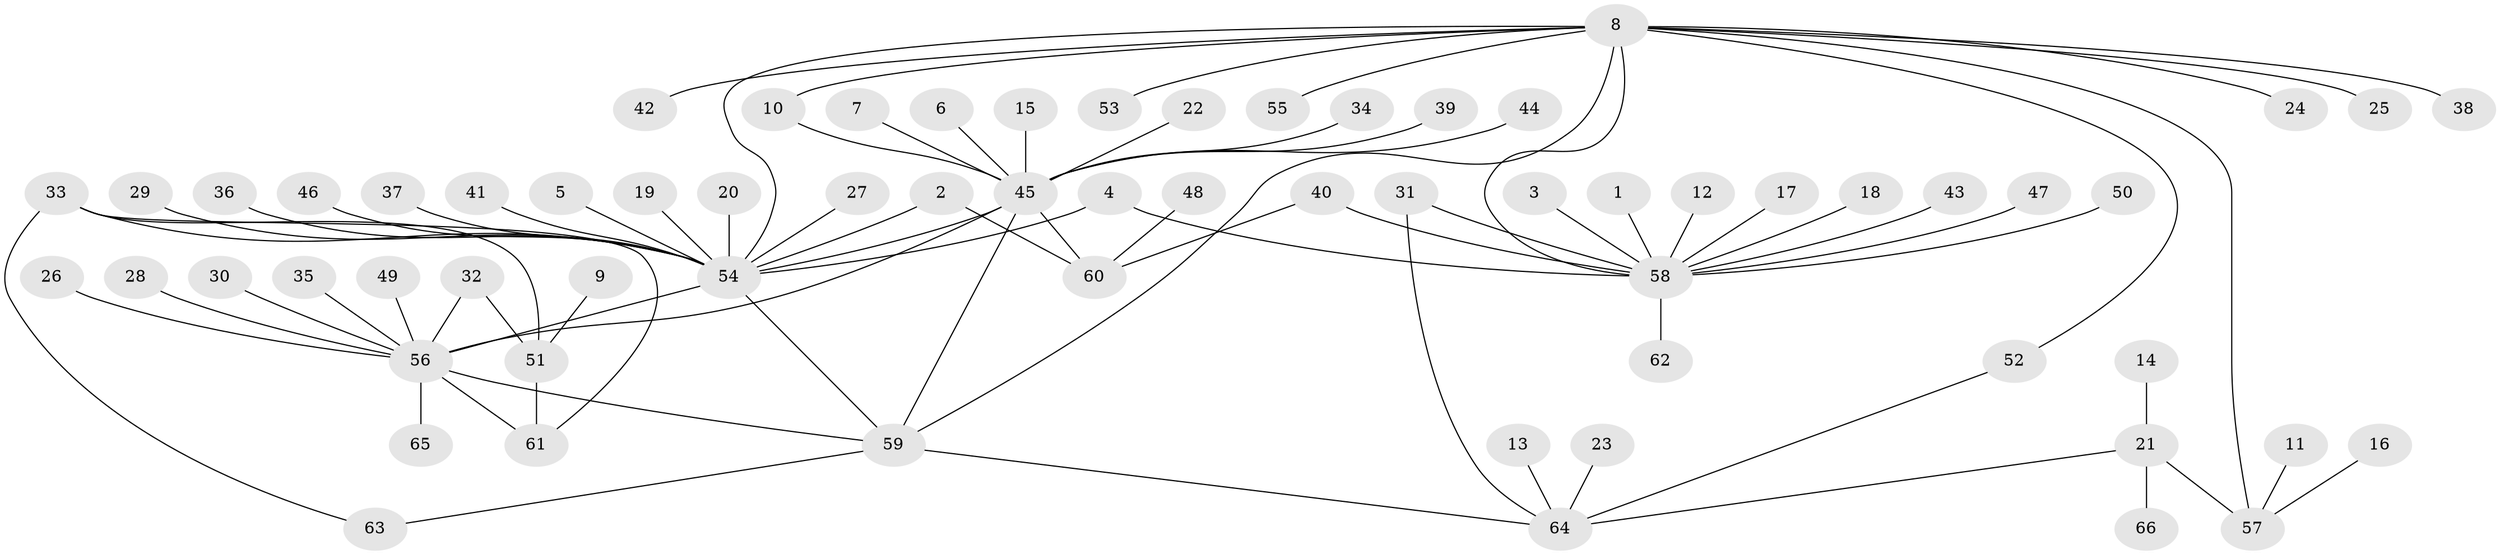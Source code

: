// original degree distribution, {2: 0.16793893129770993, 10: 0.007633587786259542, 12: 0.007633587786259542, 16: 0.007633587786259542, 7: 0.015267175572519083, 1: 0.5954198473282443, 5: 0.030534351145038167, 6: 0.022900763358778626, 3: 0.07633587786259542, 11: 0.015267175572519083, 4: 0.05343511450381679}
// Generated by graph-tools (version 1.1) at 2025/25/03/09/25 03:25:59]
// undirected, 66 vertices, 80 edges
graph export_dot {
graph [start="1"]
  node [color=gray90,style=filled];
  1;
  2;
  3;
  4;
  5;
  6;
  7;
  8;
  9;
  10;
  11;
  12;
  13;
  14;
  15;
  16;
  17;
  18;
  19;
  20;
  21;
  22;
  23;
  24;
  25;
  26;
  27;
  28;
  29;
  30;
  31;
  32;
  33;
  34;
  35;
  36;
  37;
  38;
  39;
  40;
  41;
  42;
  43;
  44;
  45;
  46;
  47;
  48;
  49;
  50;
  51;
  52;
  53;
  54;
  55;
  56;
  57;
  58;
  59;
  60;
  61;
  62;
  63;
  64;
  65;
  66;
  1 -- 58 [weight=1.0];
  2 -- 54 [weight=1.0];
  2 -- 60 [weight=1.0];
  3 -- 58 [weight=1.0];
  4 -- 54 [weight=1.0];
  4 -- 58 [weight=1.0];
  5 -- 54 [weight=1.0];
  6 -- 45 [weight=1.0];
  7 -- 45 [weight=1.0];
  8 -- 10 [weight=1.0];
  8 -- 24 [weight=1.0];
  8 -- 25 [weight=1.0];
  8 -- 38 [weight=1.0];
  8 -- 42 [weight=1.0];
  8 -- 52 [weight=1.0];
  8 -- 53 [weight=1.0];
  8 -- 54 [weight=1.0];
  8 -- 55 [weight=1.0];
  8 -- 57 [weight=1.0];
  8 -- 58 [weight=1.0];
  8 -- 59 [weight=1.0];
  9 -- 51 [weight=1.0];
  10 -- 45 [weight=1.0];
  11 -- 57 [weight=1.0];
  12 -- 58 [weight=1.0];
  13 -- 64 [weight=1.0];
  14 -- 21 [weight=1.0];
  15 -- 45 [weight=1.0];
  16 -- 57 [weight=1.0];
  17 -- 58 [weight=1.0];
  18 -- 58 [weight=1.0];
  19 -- 54 [weight=1.0];
  20 -- 54 [weight=1.0];
  21 -- 57 [weight=1.0];
  21 -- 64 [weight=1.0];
  21 -- 66 [weight=1.0];
  22 -- 45 [weight=1.0];
  23 -- 64 [weight=1.0];
  26 -- 56 [weight=1.0];
  27 -- 54 [weight=1.0];
  28 -- 56 [weight=1.0];
  29 -- 54 [weight=1.0];
  30 -- 56 [weight=1.0];
  31 -- 58 [weight=1.0];
  31 -- 64 [weight=1.0];
  32 -- 51 [weight=1.0];
  32 -- 56 [weight=1.0];
  33 -- 51 [weight=1.0];
  33 -- 54 [weight=1.0];
  33 -- 61 [weight=1.0];
  33 -- 63 [weight=1.0];
  34 -- 45 [weight=1.0];
  35 -- 56 [weight=1.0];
  36 -- 54 [weight=1.0];
  37 -- 54 [weight=1.0];
  39 -- 45 [weight=1.0];
  40 -- 58 [weight=1.0];
  40 -- 60 [weight=1.0];
  41 -- 54 [weight=1.0];
  43 -- 58 [weight=1.0];
  44 -- 45 [weight=1.0];
  45 -- 54 [weight=1.0];
  45 -- 56 [weight=1.0];
  45 -- 59 [weight=1.0];
  45 -- 60 [weight=1.0];
  46 -- 54 [weight=1.0];
  47 -- 58 [weight=1.0];
  48 -- 60 [weight=1.0];
  49 -- 56 [weight=1.0];
  50 -- 58 [weight=1.0];
  51 -- 61 [weight=1.0];
  52 -- 64 [weight=1.0];
  54 -- 56 [weight=1.0];
  54 -- 59 [weight=1.0];
  56 -- 59 [weight=1.0];
  56 -- 61 [weight=1.0];
  56 -- 65 [weight=1.0];
  58 -- 62 [weight=1.0];
  59 -- 63 [weight=1.0];
  59 -- 64 [weight=1.0];
}

